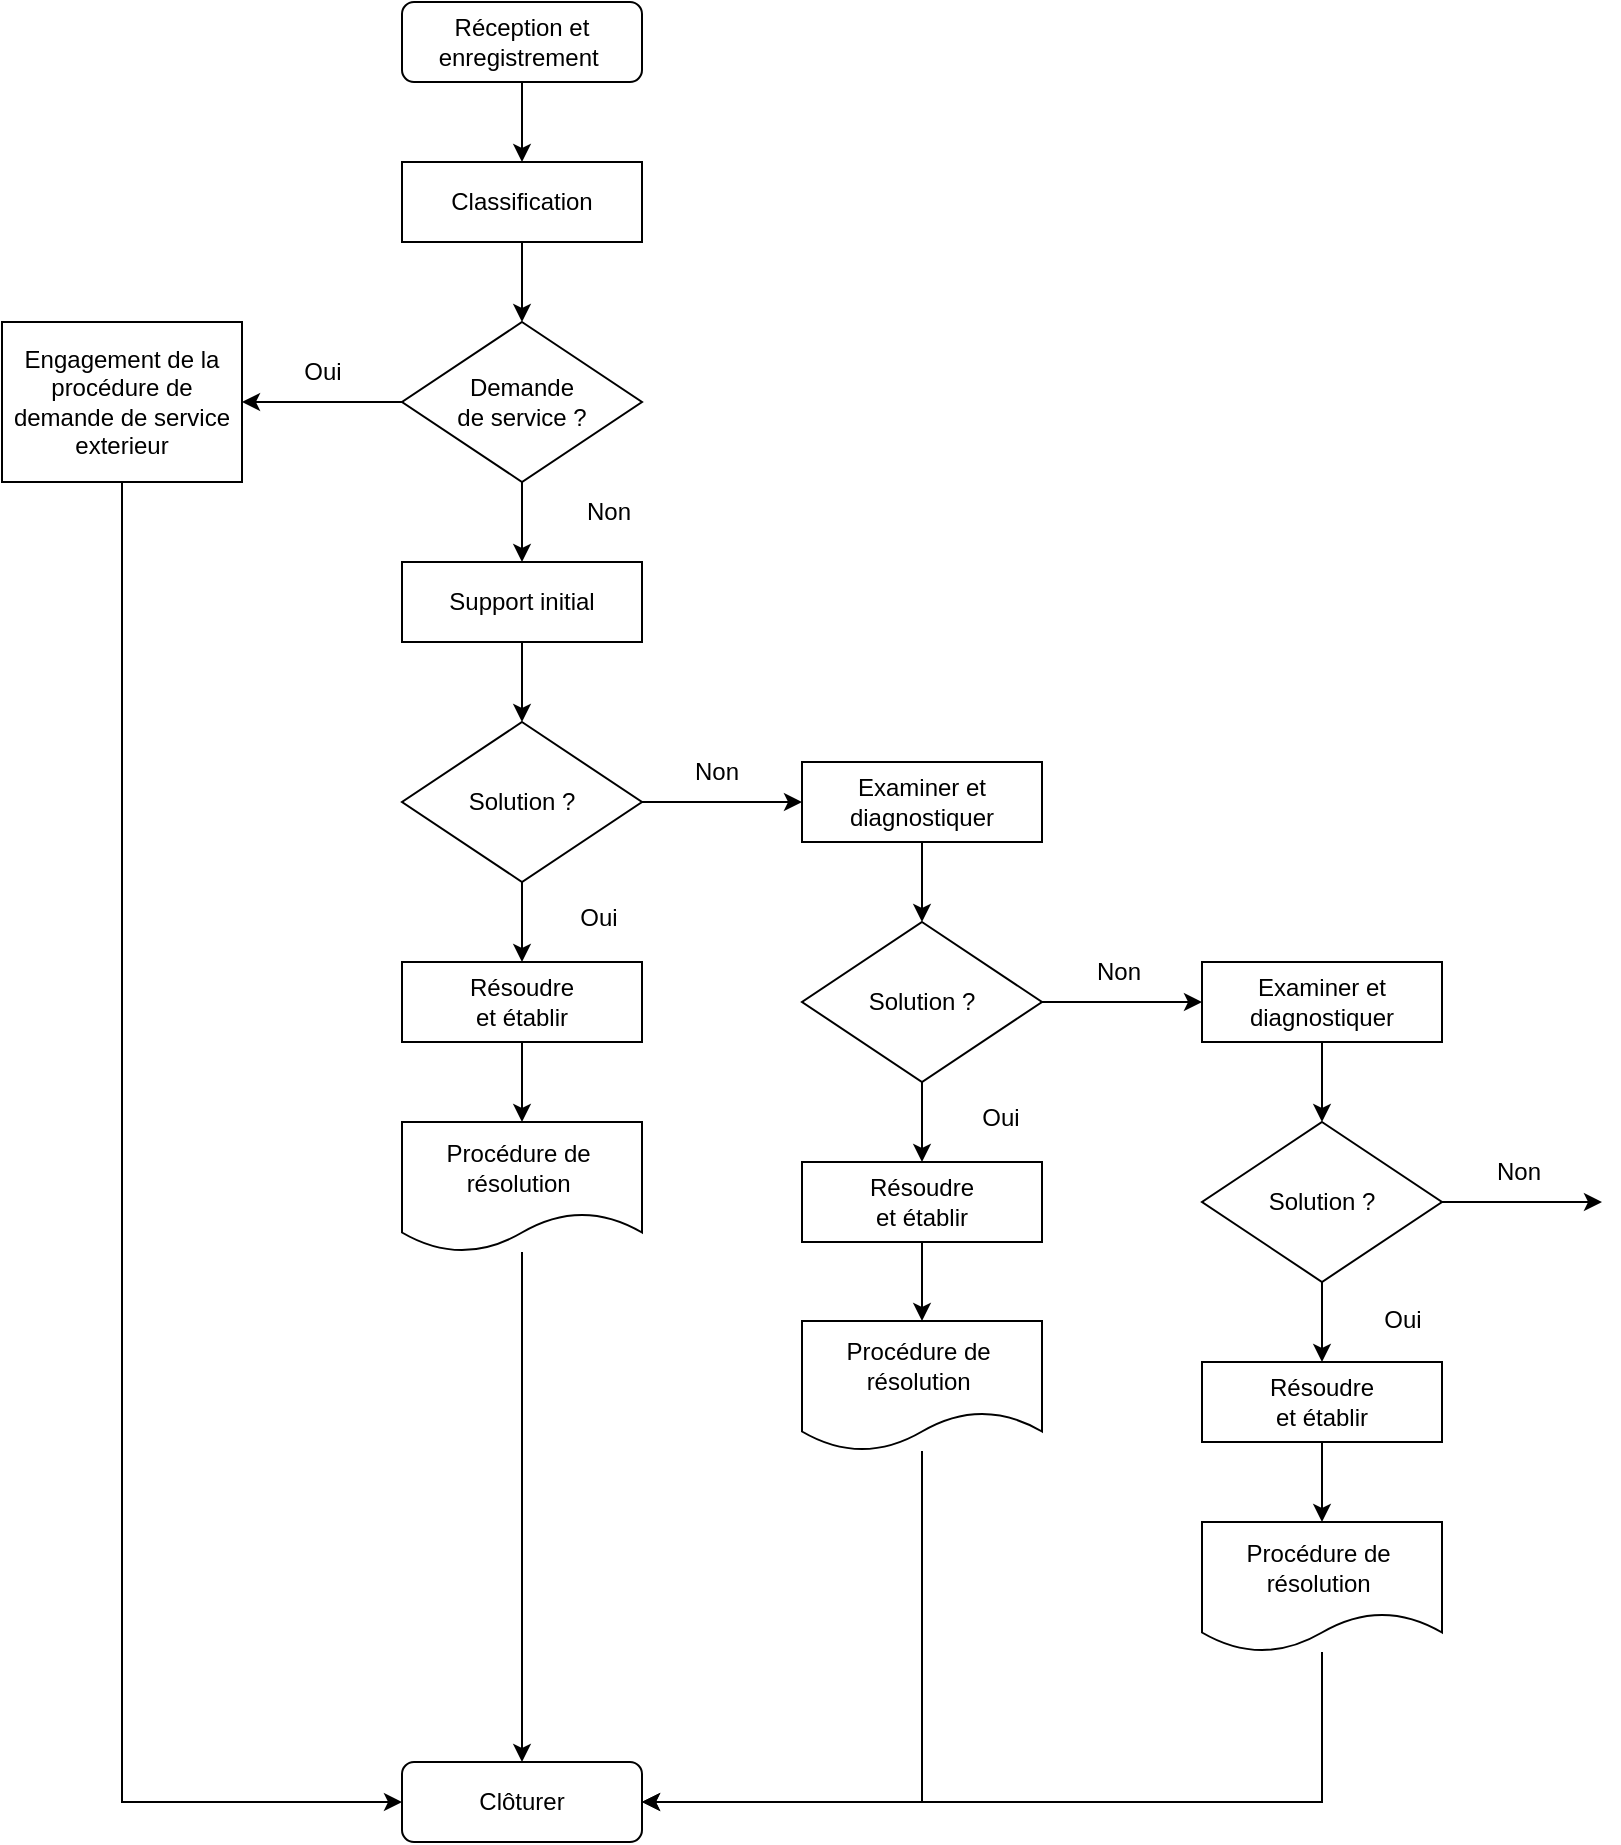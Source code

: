 <mxfile version="23.1.5" type="github">
  <diagram id="C5RBs43oDa-KdzZeNtuy" name="Page-1">
    <mxGraphModel dx="1750" dy="870" grid="1" gridSize="10" guides="1" tooltips="1" connect="1" arrows="1" fold="1" page="1" pageScale="1" pageWidth="827" pageHeight="1169" math="0" shadow="0">
      <root>
        <mxCell id="WIyWlLk6GJQsqaUBKTNV-0" />
        <mxCell id="WIyWlLk6GJQsqaUBKTNV-1" parent="WIyWlLk6GJQsqaUBKTNV-0" />
        <mxCell id="DI_kQgVk7j9Sd8kpYIIo-5" value="" style="edgeStyle=orthogonalEdgeStyle;rounded=0;orthogonalLoop=1;jettySize=auto;html=1;" edge="1" parent="WIyWlLk6GJQsqaUBKTNV-1" source="WIyWlLk6GJQsqaUBKTNV-3" target="DI_kQgVk7j9Sd8kpYIIo-3">
          <mxGeometry relative="1" as="geometry" />
        </mxCell>
        <mxCell id="WIyWlLk6GJQsqaUBKTNV-3" value="Réception et enregistrement&amp;nbsp;" style="rounded=1;whiteSpace=wrap;html=1;fontSize=12;glass=0;strokeWidth=1;shadow=0;" parent="WIyWlLk6GJQsqaUBKTNV-1" vertex="1">
          <mxGeometry x="214" y="100" width="120" height="40" as="geometry" />
        </mxCell>
        <mxCell id="DI_kQgVk7j9Sd8kpYIIo-12" value="" style="edgeStyle=orthogonalEdgeStyle;rounded=0;orthogonalLoop=1;jettySize=auto;html=1;" edge="1" parent="WIyWlLk6GJQsqaUBKTNV-1" source="DI_kQgVk7j9Sd8kpYIIo-3" target="DI_kQgVk7j9Sd8kpYIIo-11">
          <mxGeometry relative="1" as="geometry" />
        </mxCell>
        <mxCell id="DI_kQgVk7j9Sd8kpYIIo-3" value="Classification" style="rounded=0;whiteSpace=wrap;html=1;" vertex="1" parent="WIyWlLk6GJQsqaUBKTNV-1">
          <mxGeometry x="214" y="180" width="120" height="40" as="geometry" />
        </mxCell>
        <mxCell id="DI_kQgVk7j9Sd8kpYIIo-14" value="" style="edgeStyle=orthogonalEdgeStyle;rounded=0;orthogonalLoop=1;jettySize=auto;html=1;" edge="1" parent="WIyWlLk6GJQsqaUBKTNV-1" source="DI_kQgVk7j9Sd8kpYIIo-11" target="DI_kQgVk7j9Sd8kpYIIo-13">
          <mxGeometry relative="1" as="geometry" />
        </mxCell>
        <mxCell id="DI_kQgVk7j9Sd8kpYIIo-18" value="" style="edgeStyle=orthogonalEdgeStyle;rounded=0;orthogonalLoop=1;jettySize=auto;html=1;" edge="1" parent="WIyWlLk6GJQsqaUBKTNV-1" source="DI_kQgVk7j9Sd8kpYIIo-11" target="DI_kQgVk7j9Sd8kpYIIo-17">
          <mxGeometry relative="1" as="geometry" />
        </mxCell>
        <mxCell id="DI_kQgVk7j9Sd8kpYIIo-11" value="Demande &lt;br&gt;de service ?" style="rhombus;whiteSpace=wrap;html=1;rounded=0;" vertex="1" parent="WIyWlLk6GJQsqaUBKTNV-1">
          <mxGeometry x="214" y="260" width="120" height="80" as="geometry" />
        </mxCell>
        <mxCell id="DI_kQgVk7j9Sd8kpYIIo-52" value="" style="edgeStyle=orthogonalEdgeStyle;rounded=0;orthogonalLoop=1;jettySize=auto;html=1;" edge="1" parent="WIyWlLk6GJQsqaUBKTNV-1" source="DI_kQgVk7j9Sd8kpYIIo-13" target="DI_kQgVk7j9Sd8kpYIIo-44">
          <mxGeometry relative="1" as="geometry">
            <Array as="points">
              <mxPoint x="74" y="1000" />
            </Array>
          </mxGeometry>
        </mxCell>
        <mxCell id="DI_kQgVk7j9Sd8kpYIIo-13" value="Engagement de la procédure de demande de service exterieur" style="whiteSpace=wrap;html=1;rounded=0;" vertex="1" parent="WIyWlLk6GJQsqaUBKTNV-1">
          <mxGeometry x="14" y="260" width="120" height="80" as="geometry" />
        </mxCell>
        <mxCell id="DI_kQgVk7j9Sd8kpYIIo-16" value="Oui" style="text;html=1;align=center;verticalAlign=middle;resizable=0;points=[];autosize=1;strokeColor=none;fillColor=none;" vertex="1" parent="WIyWlLk6GJQsqaUBKTNV-1">
          <mxGeometry x="154" y="270" width="40" height="30" as="geometry" />
        </mxCell>
        <mxCell id="DI_kQgVk7j9Sd8kpYIIo-20" value="" style="edgeStyle=orthogonalEdgeStyle;rounded=0;orthogonalLoop=1;jettySize=auto;html=1;" edge="1" parent="WIyWlLk6GJQsqaUBKTNV-1" source="DI_kQgVk7j9Sd8kpYIIo-17" target="DI_kQgVk7j9Sd8kpYIIo-19">
          <mxGeometry relative="1" as="geometry" />
        </mxCell>
        <mxCell id="DI_kQgVk7j9Sd8kpYIIo-17" value="Support initial" style="whiteSpace=wrap;html=1;rounded=0;" vertex="1" parent="WIyWlLk6GJQsqaUBKTNV-1">
          <mxGeometry x="214" y="380" width="120" height="40" as="geometry" />
        </mxCell>
        <mxCell id="DI_kQgVk7j9Sd8kpYIIo-23" value="" style="edgeStyle=orthogonalEdgeStyle;rounded=0;orthogonalLoop=1;jettySize=auto;html=1;" edge="1" parent="WIyWlLk6GJQsqaUBKTNV-1" source="DI_kQgVk7j9Sd8kpYIIo-19" target="DI_kQgVk7j9Sd8kpYIIo-22">
          <mxGeometry relative="1" as="geometry" />
        </mxCell>
        <mxCell id="DI_kQgVk7j9Sd8kpYIIo-25" value="" style="edgeStyle=orthogonalEdgeStyle;rounded=0;orthogonalLoop=1;jettySize=auto;html=1;" edge="1" parent="WIyWlLk6GJQsqaUBKTNV-1" source="DI_kQgVk7j9Sd8kpYIIo-19" target="DI_kQgVk7j9Sd8kpYIIo-24">
          <mxGeometry relative="1" as="geometry" />
        </mxCell>
        <mxCell id="DI_kQgVk7j9Sd8kpYIIo-19" value="Solution ?" style="rhombus;whiteSpace=wrap;html=1;rounded=0;" vertex="1" parent="WIyWlLk6GJQsqaUBKTNV-1">
          <mxGeometry x="214" y="460" width="120" height="80" as="geometry" />
        </mxCell>
        <mxCell id="DI_kQgVk7j9Sd8kpYIIo-21" value="Non" style="text;html=1;align=center;verticalAlign=middle;resizable=0;points=[];autosize=1;strokeColor=none;fillColor=none;" vertex="1" parent="WIyWlLk6GJQsqaUBKTNV-1">
          <mxGeometry x="292" y="340" width="50" height="30" as="geometry" />
        </mxCell>
        <mxCell id="DI_kQgVk7j9Sd8kpYIIo-34" value="" style="edgeStyle=orthogonalEdgeStyle;rounded=0;orthogonalLoop=1;jettySize=auto;html=1;" edge="1" parent="WIyWlLk6GJQsqaUBKTNV-1" source="DI_kQgVk7j9Sd8kpYIIo-22" target="DI_kQgVk7j9Sd8kpYIIo-30">
          <mxGeometry relative="1" as="geometry" />
        </mxCell>
        <mxCell id="DI_kQgVk7j9Sd8kpYIIo-22" value="Examiner et diagnostiquer" style="whiteSpace=wrap;html=1;rounded=0;" vertex="1" parent="WIyWlLk6GJQsqaUBKTNV-1">
          <mxGeometry x="414" y="480" width="120" height="40" as="geometry" />
        </mxCell>
        <mxCell id="DI_kQgVk7j9Sd8kpYIIo-61" value="" style="edgeStyle=orthogonalEdgeStyle;rounded=0;orthogonalLoop=1;jettySize=auto;html=1;" edge="1" parent="WIyWlLk6GJQsqaUBKTNV-1" source="DI_kQgVk7j9Sd8kpYIIo-24" target="DI_kQgVk7j9Sd8kpYIIo-53">
          <mxGeometry relative="1" as="geometry" />
        </mxCell>
        <mxCell id="DI_kQgVk7j9Sd8kpYIIo-24" value="Résoudre &lt;br&gt;et établir" style="whiteSpace=wrap;html=1;rounded=0;" vertex="1" parent="WIyWlLk6GJQsqaUBKTNV-1">
          <mxGeometry x="214" y="580" width="120" height="40" as="geometry" />
        </mxCell>
        <mxCell id="DI_kQgVk7j9Sd8kpYIIo-26" value="Non" style="text;html=1;align=center;verticalAlign=middle;resizable=0;points=[];autosize=1;strokeColor=none;fillColor=none;" vertex="1" parent="WIyWlLk6GJQsqaUBKTNV-1">
          <mxGeometry x="346" y="470" width="50" height="30" as="geometry" />
        </mxCell>
        <mxCell id="DI_kQgVk7j9Sd8kpYIIo-27" value="Oui" style="text;html=1;align=center;verticalAlign=middle;resizable=0;points=[];autosize=1;strokeColor=none;fillColor=none;" vertex="1" parent="WIyWlLk6GJQsqaUBKTNV-1">
          <mxGeometry x="292" y="543" width="40" height="30" as="geometry" />
        </mxCell>
        <mxCell id="DI_kQgVk7j9Sd8kpYIIo-29" value="" style="edgeStyle=orthogonalEdgeStyle;rounded=0;orthogonalLoop=1;jettySize=auto;html=1;" edge="1" parent="WIyWlLk6GJQsqaUBKTNV-1" source="DI_kQgVk7j9Sd8kpYIIo-30" target="DI_kQgVk7j9Sd8kpYIIo-31">
          <mxGeometry relative="1" as="geometry" />
        </mxCell>
        <mxCell id="DI_kQgVk7j9Sd8kpYIIo-43" value="" style="edgeStyle=orthogonalEdgeStyle;rounded=0;orthogonalLoop=1;jettySize=auto;html=1;" edge="1" parent="WIyWlLk6GJQsqaUBKTNV-1" source="DI_kQgVk7j9Sd8kpYIIo-30" target="DI_kQgVk7j9Sd8kpYIIo-36">
          <mxGeometry relative="1" as="geometry" />
        </mxCell>
        <mxCell id="DI_kQgVk7j9Sd8kpYIIo-30" value="Solution ?" style="rhombus;whiteSpace=wrap;html=1;rounded=0;" vertex="1" parent="WIyWlLk6GJQsqaUBKTNV-1">
          <mxGeometry x="414" y="560" width="120" height="80" as="geometry" />
        </mxCell>
        <mxCell id="DI_kQgVk7j9Sd8kpYIIo-62" value="" style="edgeStyle=orthogonalEdgeStyle;rounded=0;orthogonalLoop=1;jettySize=auto;html=1;" edge="1" parent="WIyWlLk6GJQsqaUBKTNV-1" source="DI_kQgVk7j9Sd8kpYIIo-31" target="DI_kQgVk7j9Sd8kpYIIo-54">
          <mxGeometry relative="1" as="geometry" />
        </mxCell>
        <mxCell id="DI_kQgVk7j9Sd8kpYIIo-31" value="Résoudre &lt;br&gt;et établir" style="whiteSpace=wrap;html=1;rounded=0;" vertex="1" parent="WIyWlLk6GJQsqaUBKTNV-1">
          <mxGeometry x="414" y="680" width="120" height="40" as="geometry" />
        </mxCell>
        <mxCell id="DI_kQgVk7j9Sd8kpYIIo-32" value="Non" style="text;html=1;align=center;verticalAlign=middle;resizable=0;points=[];autosize=1;strokeColor=none;fillColor=none;" vertex="1" parent="WIyWlLk6GJQsqaUBKTNV-1">
          <mxGeometry x="547" y="570" width="50" height="30" as="geometry" />
        </mxCell>
        <mxCell id="DI_kQgVk7j9Sd8kpYIIo-33" value="Oui" style="text;html=1;align=center;verticalAlign=middle;resizable=0;points=[];autosize=1;strokeColor=none;fillColor=none;" vertex="1" parent="WIyWlLk6GJQsqaUBKTNV-1">
          <mxGeometry x="493" y="643" width="40" height="30" as="geometry" />
        </mxCell>
        <mxCell id="DI_kQgVk7j9Sd8kpYIIo-35" value="" style="edgeStyle=orthogonalEdgeStyle;rounded=0;orthogonalLoop=1;jettySize=auto;html=1;" edge="1" parent="WIyWlLk6GJQsqaUBKTNV-1" source="DI_kQgVk7j9Sd8kpYIIo-36" target="DI_kQgVk7j9Sd8kpYIIo-39">
          <mxGeometry relative="1" as="geometry" />
        </mxCell>
        <mxCell id="DI_kQgVk7j9Sd8kpYIIo-36" value="Examiner et diagnostiquer" style="whiteSpace=wrap;html=1;rounded=0;" vertex="1" parent="WIyWlLk6GJQsqaUBKTNV-1">
          <mxGeometry x="614" y="580" width="120" height="40" as="geometry" />
        </mxCell>
        <mxCell id="DI_kQgVk7j9Sd8kpYIIo-37" value="" style="edgeStyle=orthogonalEdgeStyle;rounded=0;orthogonalLoop=1;jettySize=auto;html=1;" edge="1" parent="WIyWlLk6GJQsqaUBKTNV-1" source="DI_kQgVk7j9Sd8kpYIIo-39">
          <mxGeometry relative="1" as="geometry">
            <mxPoint x="814" y="700" as="targetPoint" />
          </mxGeometry>
        </mxCell>
        <mxCell id="DI_kQgVk7j9Sd8kpYIIo-38" value="" style="edgeStyle=orthogonalEdgeStyle;rounded=0;orthogonalLoop=1;jettySize=auto;html=1;" edge="1" parent="WIyWlLk6GJQsqaUBKTNV-1" source="DI_kQgVk7j9Sd8kpYIIo-39" target="DI_kQgVk7j9Sd8kpYIIo-40">
          <mxGeometry relative="1" as="geometry" />
        </mxCell>
        <mxCell id="DI_kQgVk7j9Sd8kpYIIo-39" value="Solution ?" style="rhombus;whiteSpace=wrap;html=1;rounded=0;" vertex="1" parent="WIyWlLk6GJQsqaUBKTNV-1">
          <mxGeometry x="614" y="660" width="120" height="80" as="geometry" />
        </mxCell>
        <mxCell id="DI_kQgVk7j9Sd8kpYIIo-63" value="" style="edgeStyle=orthogonalEdgeStyle;rounded=0;orthogonalLoop=1;jettySize=auto;html=1;" edge="1" parent="WIyWlLk6GJQsqaUBKTNV-1" source="DI_kQgVk7j9Sd8kpYIIo-40" target="DI_kQgVk7j9Sd8kpYIIo-55">
          <mxGeometry relative="1" as="geometry" />
        </mxCell>
        <mxCell id="DI_kQgVk7j9Sd8kpYIIo-40" value="Résoudre &lt;br&gt;et établir" style="whiteSpace=wrap;html=1;rounded=0;" vertex="1" parent="WIyWlLk6GJQsqaUBKTNV-1">
          <mxGeometry x="614" y="780" width="120" height="40" as="geometry" />
        </mxCell>
        <mxCell id="DI_kQgVk7j9Sd8kpYIIo-41" value="Non" style="text;html=1;align=center;verticalAlign=middle;resizable=0;points=[];autosize=1;strokeColor=none;fillColor=none;" vertex="1" parent="WIyWlLk6GJQsqaUBKTNV-1">
          <mxGeometry x="747" y="670" width="50" height="30" as="geometry" />
        </mxCell>
        <mxCell id="DI_kQgVk7j9Sd8kpYIIo-42" value="Oui" style="text;html=1;align=center;verticalAlign=middle;resizable=0;points=[];autosize=1;strokeColor=none;fillColor=none;" vertex="1" parent="WIyWlLk6GJQsqaUBKTNV-1">
          <mxGeometry x="694" y="744" width="40" height="30" as="geometry" />
        </mxCell>
        <mxCell id="DI_kQgVk7j9Sd8kpYIIo-44" value="Clôturer" style="rounded=1;whiteSpace=wrap;html=1;fontSize=12;glass=0;strokeWidth=1;shadow=0;" vertex="1" parent="WIyWlLk6GJQsqaUBKTNV-1">
          <mxGeometry x="214" y="980" width="120" height="40" as="geometry" />
        </mxCell>
        <mxCell id="DI_kQgVk7j9Sd8kpYIIo-58" value="" style="edgeStyle=orthogonalEdgeStyle;rounded=0;orthogonalLoop=1;jettySize=auto;html=1;" edge="1" parent="WIyWlLk6GJQsqaUBKTNV-1" source="DI_kQgVk7j9Sd8kpYIIo-53" target="DI_kQgVk7j9Sd8kpYIIo-44">
          <mxGeometry relative="1" as="geometry" />
        </mxCell>
        <mxCell id="DI_kQgVk7j9Sd8kpYIIo-53" value="Procédure de&amp;nbsp; résolution&amp;nbsp;" style="shape=document;whiteSpace=wrap;html=1;boundedLbl=1;" vertex="1" parent="WIyWlLk6GJQsqaUBKTNV-1">
          <mxGeometry x="214" y="660" width="120" height="65" as="geometry" />
        </mxCell>
        <mxCell id="DI_kQgVk7j9Sd8kpYIIo-59" value="" style="edgeStyle=orthogonalEdgeStyle;rounded=0;orthogonalLoop=1;jettySize=auto;html=1;" edge="1" parent="WIyWlLk6GJQsqaUBKTNV-1" source="DI_kQgVk7j9Sd8kpYIIo-54" target="DI_kQgVk7j9Sd8kpYIIo-44">
          <mxGeometry relative="1" as="geometry">
            <Array as="points">
              <mxPoint x="474" y="1000" />
            </Array>
          </mxGeometry>
        </mxCell>
        <mxCell id="DI_kQgVk7j9Sd8kpYIIo-54" value="Procédure de&amp;nbsp; résolution&amp;nbsp;" style="shape=document;whiteSpace=wrap;html=1;boundedLbl=1;" vertex="1" parent="WIyWlLk6GJQsqaUBKTNV-1">
          <mxGeometry x="414" y="759.5" width="120" height="65" as="geometry" />
        </mxCell>
        <mxCell id="DI_kQgVk7j9Sd8kpYIIo-60" value="" style="edgeStyle=orthogonalEdgeStyle;rounded=0;orthogonalLoop=1;jettySize=auto;html=1;" edge="1" parent="WIyWlLk6GJQsqaUBKTNV-1" source="DI_kQgVk7j9Sd8kpYIIo-55" target="DI_kQgVk7j9Sd8kpYIIo-44">
          <mxGeometry relative="1" as="geometry">
            <Array as="points">
              <mxPoint x="674" y="1000" />
            </Array>
          </mxGeometry>
        </mxCell>
        <mxCell id="DI_kQgVk7j9Sd8kpYIIo-55" value="Procédure de&amp;nbsp; résolution&amp;nbsp;" style="shape=document;whiteSpace=wrap;html=1;boundedLbl=1;" vertex="1" parent="WIyWlLk6GJQsqaUBKTNV-1">
          <mxGeometry x="614" y="860" width="120" height="65" as="geometry" />
        </mxCell>
      </root>
    </mxGraphModel>
  </diagram>
</mxfile>
